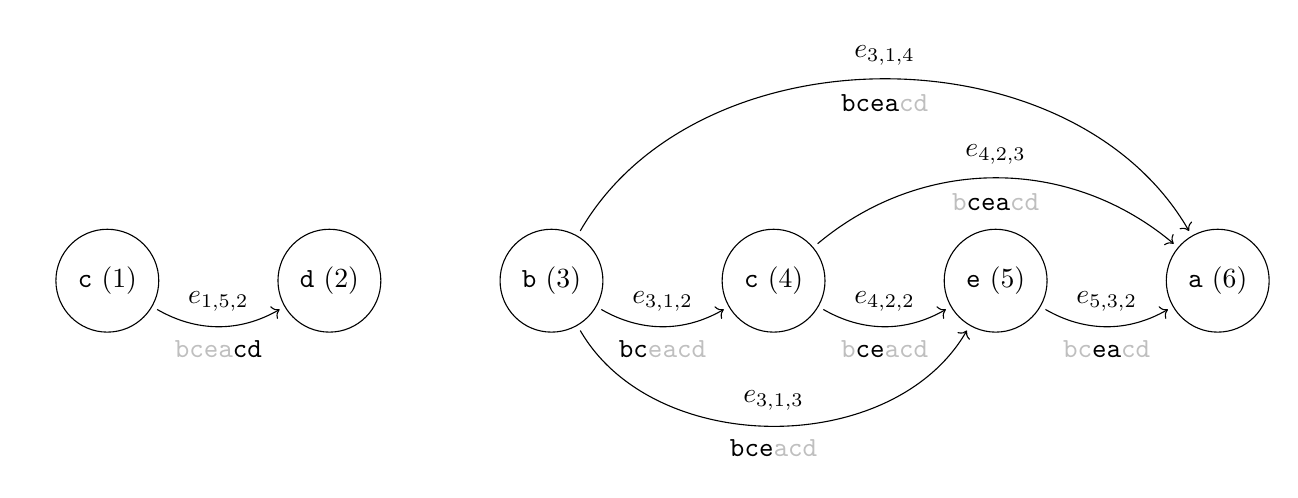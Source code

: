 \begingroup

%% \backgroundstring is used for styling the entire string
\newcommand{\backgroundstring}[1]{%
    \texttt{\textcolor{lightgray}{#1}}%
}

%% \foregroundstring styles just the specific part used in the edge
\colorlet{default}{.}
\newcommand{\foregroundstring}[1]{%
    \textcolor{default}{#1}%
    % \textcolor{default}{\underline{#1}}%
}

%% "abab" onto "abba"
\begin{tikzpicture}[
    ->,
    shorten <= 2pt,
    shorten >= 2pt,
    auto,
    node distance = 0.8cm and 1.5cm,
    inner sep = 5pt,
    % thick,
]
    \node[draw,circle] (v1) {\texttt{c} (1)};
    \node[draw,circle] (v2) [right = of v1] {\texttt{d} (2)};
    \node[draw,circle] (v3) [right = of v2] {\texttt{b} (3)};
    \node[draw,circle] (v4) [right = of v3] {\texttt{c} (4)};
    \node[draw,circle] (v5) [right = of v4] {\texttt{e} (5)};
    \node[draw,circle] (v6) [right = of v5] {\texttt{a} (6)};

    \path[draw]
        (v1) edge [bend right = 30]
            node[sloped]{$e_{1,5,2}$}
            node[sloped,swap]{\backgroundstring{bcea\foregroundstring{cd}}}
            (v2)
        (v3) edge [bend right = 30]
            node[sloped]{$e_{3,1,2}$}
            node[sloped,swap]{\backgroundstring{\foregroundstring{bc}eacd}}
            (v4)
        (v3) edge [bend right = 60]
            node[sloped]{$e_{3,1,3}$}
            node[sloped,swap]{\backgroundstring{\foregroundstring{bce}acd}}
            (v5)
        (v3) edge [bend left = 60]
            node[sloped]{$e_{3,1,4}$}
            node[sloped,swap]{\backgroundstring{\foregroundstring{bcea}cd}}
            (v6)
        (v4) edge [bend right = 30]
            node[sloped]{$e_{4,2,2}$}
            node[sloped,swap]{\backgroundstring{b\foregroundstring{ce}acd}}
            (v5)
        (v4) edge [bend left = 40]
            node[sloped]{$e_{4,2,3}$}
            node[sloped,swap]{\backgroundstring{b\foregroundstring{cea}cd}}
            (v6)
        (v5) edge [bend right = 30]
            node[sloped]{$e_{5,3,2}$}
            node[sloped,swap]{\backgroundstring{bc\foregroundstring{ea}cd}}
            (v6)
    ;
\end{tikzpicture}
\endgroup
